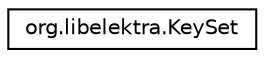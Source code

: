 digraph "Graphical Class Hierarchy"
{
 // LATEX_PDF_SIZE
  edge [fontname="Helvetica",fontsize="10",labelfontname="Helvetica",labelfontsize="10"];
  node [fontname="Helvetica",fontsize="10",shape=record];
  rankdir="LR";
  Node0 [label="org.libelektra.KeySet",height=0.2,width=0.4,color="black", fillcolor="white", style="filled",URL="$classorg_1_1libelektra_1_1KeySet.html",tooltip="Java representation of a native Elektra key set, a container for keys."];
}
